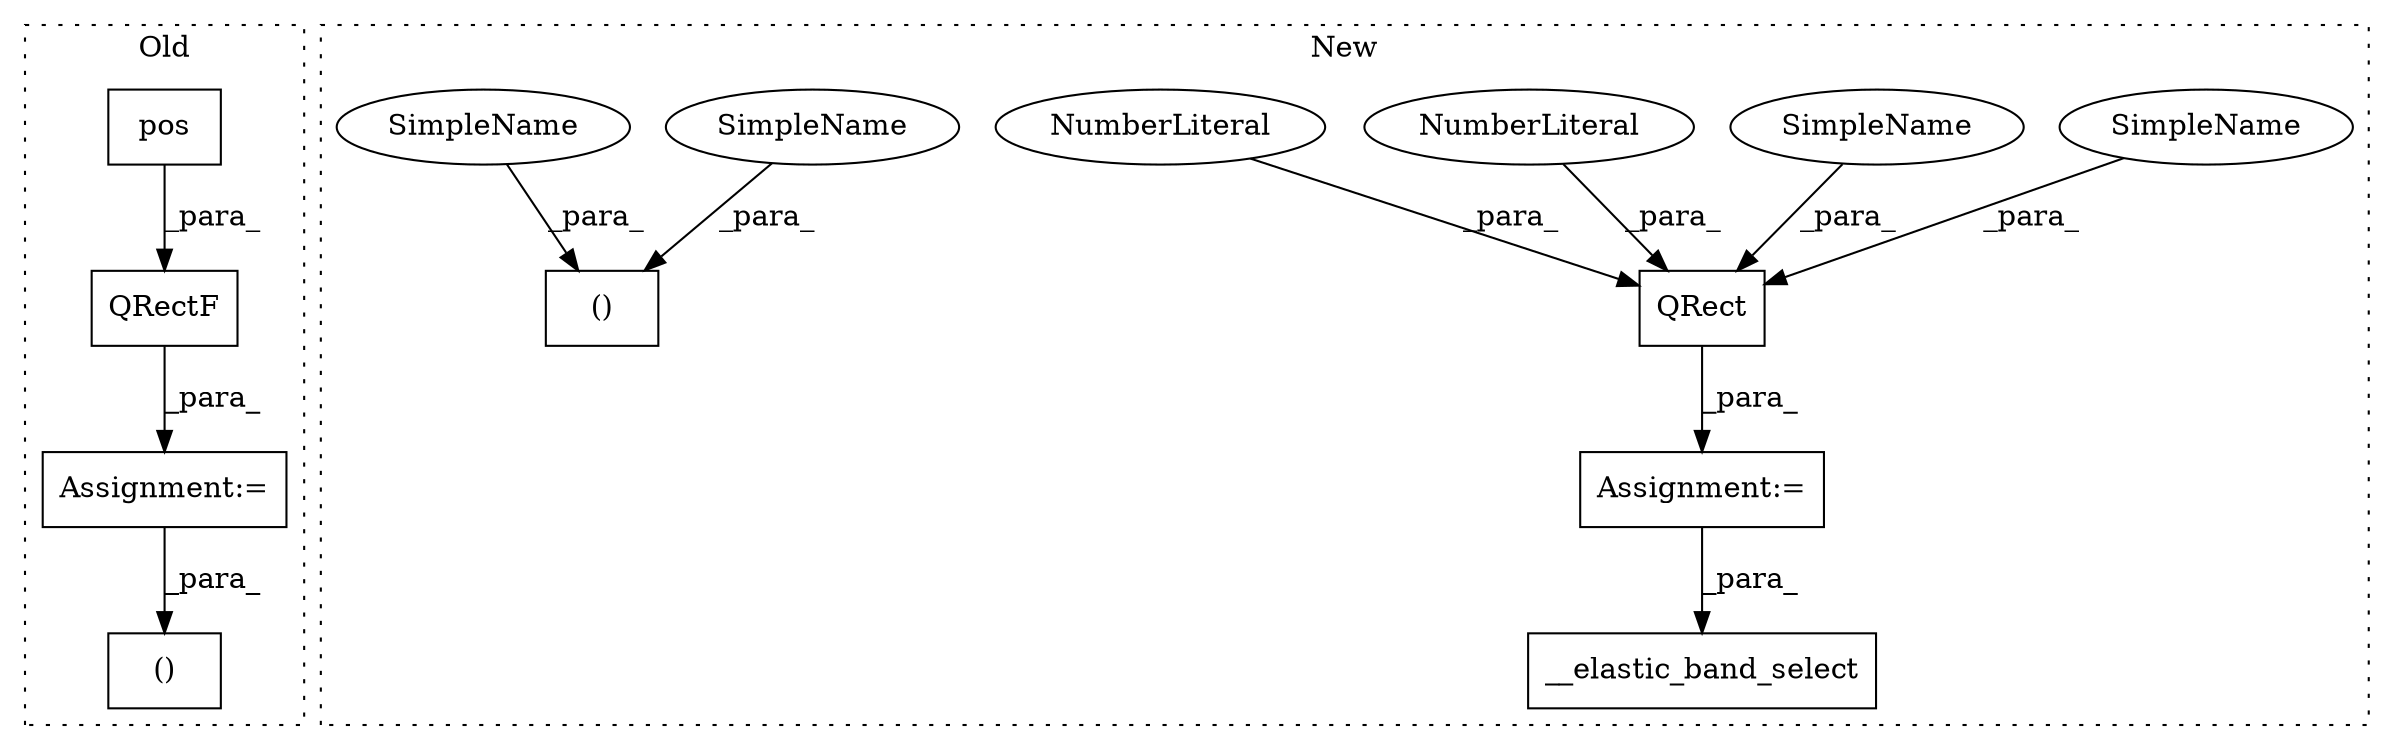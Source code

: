 digraph G {
subgraph cluster0 {
1 [label="()" a="106" s="2888" l="21" shape="box"];
6 [label="pos" a="32" s="2716" l="5" shape="box"];
8 [label="QRectF" a="32" s="2688,2721" l="7,1" shape="box"];
10 [label="Assignment:=" a="7" s="2687" l="1" shape="box"];
label = "Old";
style="dotted";
}
subgraph cluster1 {
2 [label="__elastic_band_select" a="32" s="7122,7164" l="22,1" shape="box"];
3 [label="QRect" a="32" s="7068,7083" l="6,1" shape="box"];
4 [label="NumberLiteral" a="34" s="7080" l="1" shape="ellipse"];
5 [label="NumberLiteral" a="34" s="7082" l="1" shape="ellipse"];
7 [label="()" a="106" s="6925" l="17" shape="box"];
9 [label="Assignment:=" a="7" s="7067" l="1" shape="box"];
11 [label="SimpleName" a="42" s="7077" l="2" shape="ellipse"];
12 [label="SimpleName" a="42" s="6925" l="2" shape="ellipse"];
13 [label="SimpleName" a="42" s="7074" l="2" shape="ellipse"];
14 [label="SimpleName" a="42" s="6940" l="2" shape="ellipse"];
label = "New";
style="dotted";
}
3 -> 9 [label="_para_"];
4 -> 3 [label="_para_"];
5 -> 3 [label="_para_"];
6 -> 8 [label="_para_"];
8 -> 10 [label="_para_"];
9 -> 2 [label="_para_"];
10 -> 1 [label="_para_"];
11 -> 3 [label="_para_"];
12 -> 7 [label="_para_"];
13 -> 3 [label="_para_"];
14 -> 7 [label="_para_"];
}